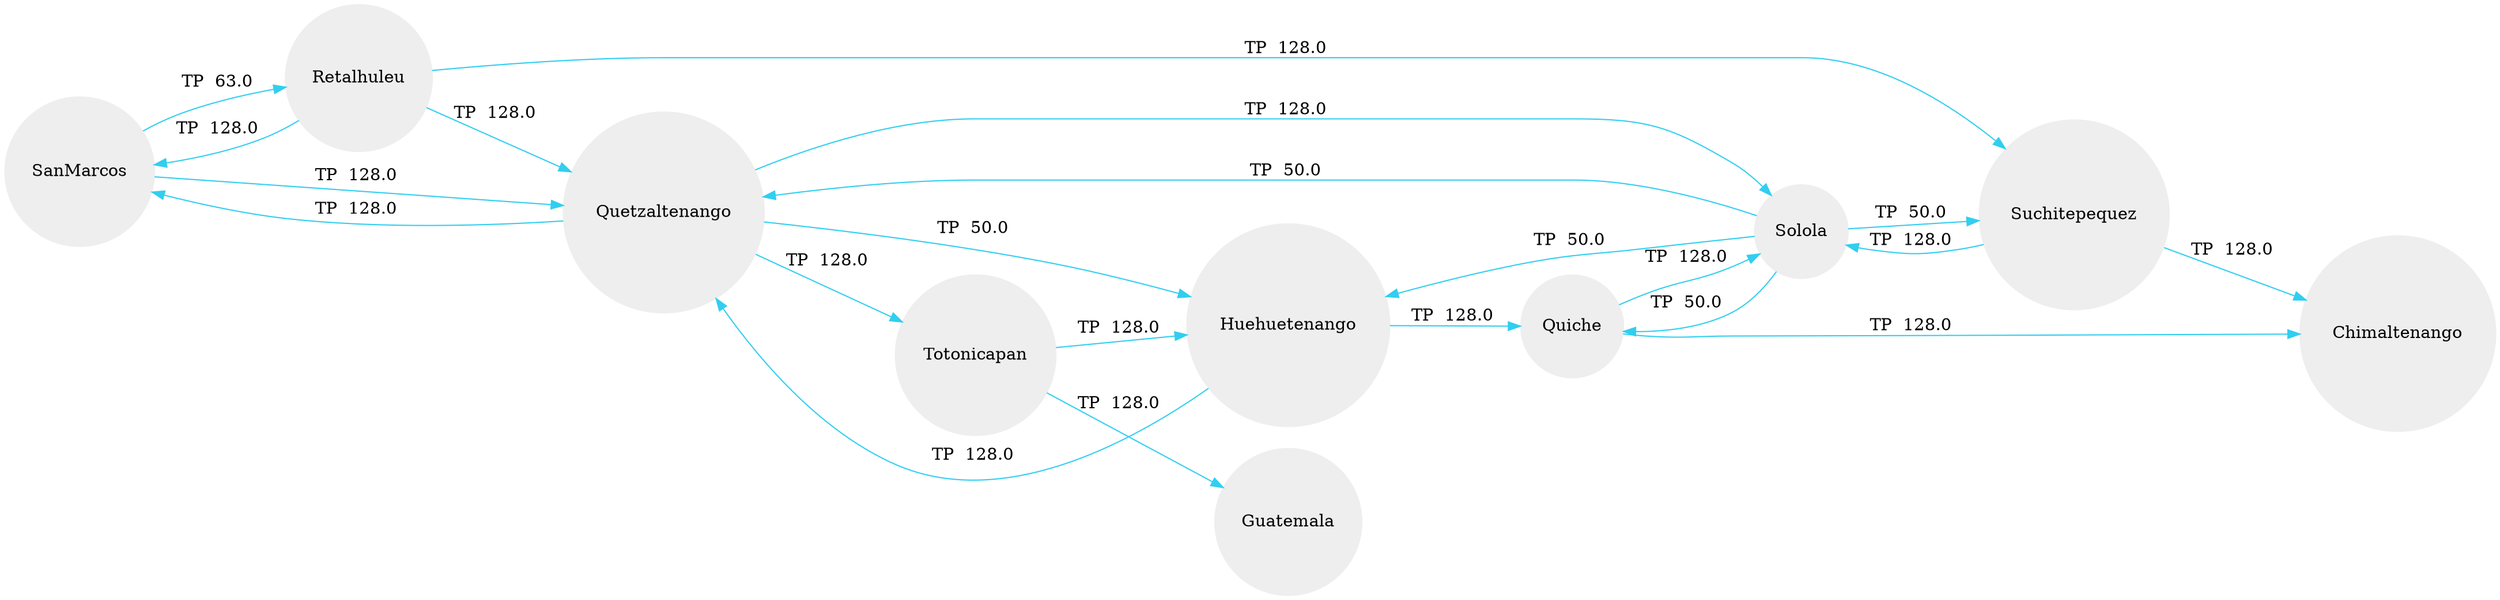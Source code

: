 digraph G 
{
 node [shape=circle];
 node [style=filled];
 node [fillcolor="#EEEEEE"];
 node [color="#EEEEEE"];
 edge [color="#31CEF0"];
SanMarcos->Quetzaltenango[label="TP  128.0 "];
SanMarcos->Retalhuleu[label="TP  63.0 "];
Quetzaltenango->SanMarcos[label="TP  128.0 "];
Quetzaltenango->Solola[label="TP  128.0 "];
Quetzaltenango->Totonicapan[label="TP  128.0 "];
Quetzaltenango->Huehuetenango[label="TP  50.0 "];
Retalhuleu->SanMarcos[label="TP  128.0 "];
Retalhuleu->Suchitepequez[label="TP  128.0 "];
Retalhuleu->Quetzaltenango[label="TP  128.0 "];
Solola->Huehuetenango[label="TP  50.0 "];
Solola->Quiche[label="TP  50.0 "];
Solola->Quetzaltenango[label="TP  50.0 "];
Solola->Suchitepequez[label="TP  50.0 "];
Totonicapan->Huehuetenango[label="TP  128.0 "];
Totonicapan->Guatemala[label="TP  128.0 "];
Huehuetenango->Quiche[label="TP  128.0 "];
Huehuetenango->Quetzaltenango[label="TP  128.0 "];
Quiche->Chimaltenango[label="TP  128.0 "];
Quiche->Solola[label="TP  128.0 "];
Suchitepequez->Solola[label="TP  128.0 "];
Suchitepequez->Chimaltenango[label="TP  128.0 "];
 rankdir=LR;

}